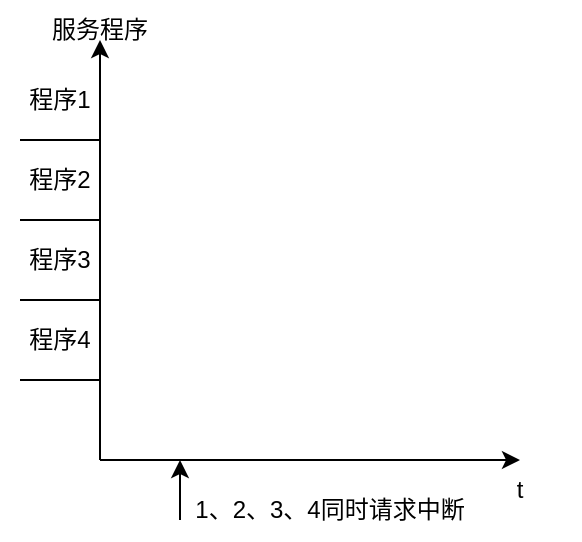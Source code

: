 <mxfile version="27.0.3">
  <diagram name="第 1 页" id="_LfCLD-BcLMhoeE9aArY">
    <mxGraphModel dx="946" dy="610" grid="1" gridSize="10" guides="1" tooltips="1" connect="1" arrows="1" fold="1" page="1" pageScale="1" pageWidth="827" pageHeight="1169" math="0" shadow="0">
      <root>
        <mxCell id="0" />
        <mxCell id="1" parent="0" />
        <mxCell id="TkF-Xqs8CujWrDTiWps--1" value="" style="endArrow=classic;html=1;rounded=0;" edge="1" parent="1">
          <mxGeometry width="50" height="50" relative="1" as="geometry">
            <mxPoint x="160" y="360" as="sourcePoint" />
            <mxPoint x="160" y="150" as="targetPoint" />
          </mxGeometry>
        </mxCell>
        <mxCell id="TkF-Xqs8CujWrDTiWps--2" value="" style="endArrow=classic;html=1;rounded=0;" edge="1" parent="1">
          <mxGeometry width="50" height="50" relative="1" as="geometry">
            <mxPoint x="160" y="360" as="sourcePoint" />
            <mxPoint x="370" y="360" as="targetPoint" />
          </mxGeometry>
        </mxCell>
        <mxCell id="TkF-Xqs8CujWrDTiWps--3" value="服务程序" style="text;html=1;align=center;verticalAlign=middle;whiteSpace=wrap;rounded=0;" vertex="1" parent="1">
          <mxGeometry x="130" y="130" width="60" height="30" as="geometry" />
        </mxCell>
        <mxCell id="TkF-Xqs8CujWrDTiWps--4" value="t" style="text;html=1;align=center;verticalAlign=middle;whiteSpace=wrap;rounded=0;" vertex="1" parent="1">
          <mxGeometry x="340" y="360" width="60" height="30" as="geometry" />
        </mxCell>
        <mxCell id="TkF-Xqs8CujWrDTiWps--7" value="" style="group" vertex="1" connectable="0" parent="1">
          <mxGeometry x="110" y="170" width="60" height="30" as="geometry" />
        </mxCell>
        <mxCell id="TkF-Xqs8CujWrDTiWps--5" value="" style="endArrow=none;html=1;rounded=0;" edge="1" parent="TkF-Xqs8CujWrDTiWps--7">
          <mxGeometry width="50" height="50" relative="1" as="geometry">
            <mxPoint x="10" y="30" as="sourcePoint" />
            <mxPoint x="50" y="30" as="targetPoint" />
          </mxGeometry>
        </mxCell>
        <mxCell id="TkF-Xqs8CujWrDTiWps--6" value="程序1" style="text;html=1;align=center;verticalAlign=middle;whiteSpace=wrap;rounded=0;" vertex="1" parent="TkF-Xqs8CujWrDTiWps--7">
          <mxGeometry width="60" height="20" as="geometry" />
        </mxCell>
        <mxCell id="TkF-Xqs8CujWrDTiWps--8" value="" style="group" vertex="1" connectable="0" parent="1">
          <mxGeometry x="110" y="210" width="60" height="30" as="geometry" />
        </mxCell>
        <mxCell id="TkF-Xqs8CujWrDTiWps--9" value="" style="endArrow=none;html=1;rounded=0;" edge="1" parent="TkF-Xqs8CujWrDTiWps--8">
          <mxGeometry width="50" height="50" relative="1" as="geometry">
            <mxPoint x="10" y="30" as="sourcePoint" />
            <mxPoint x="50" y="30" as="targetPoint" />
          </mxGeometry>
        </mxCell>
        <mxCell id="TkF-Xqs8CujWrDTiWps--10" value="程序2" style="text;html=1;align=center;verticalAlign=middle;whiteSpace=wrap;rounded=0;" vertex="1" parent="TkF-Xqs8CujWrDTiWps--8">
          <mxGeometry width="60" height="20" as="geometry" />
        </mxCell>
        <mxCell id="TkF-Xqs8CujWrDTiWps--11" value="" style="group" vertex="1" connectable="0" parent="1">
          <mxGeometry x="110" y="250" width="60" height="30" as="geometry" />
        </mxCell>
        <mxCell id="TkF-Xqs8CujWrDTiWps--12" value="" style="endArrow=none;html=1;rounded=0;" edge="1" parent="TkF-Xqs8CujWrDTiWps--11">
          <mxGeometry width="50" height="50" relative="1" as="geometry">
            <mxPoint x="10" y="30" as="sourcePoint" />
            <mxPoint x="50" y="30" as="targetPoint" />
          </mxGeometry>
        </mxCell>
        <mxCell id="TkF-Xqs8CujWrDTiWps--13" value="程序3" style="text;html=1;align=center;verticalAlign=middle;whiteSpace=wrap;rounded=0;" vertex="1" parent="TkF-Xqs8CujWrDTiWps--11">
          <mxGeometry width="60" height="20" as="geometry" />
        </mxCell>
        <mxCell id="TkF-Xqs8CujWrDTiWps--14" value="" style="group" vertex="1" connectable="0" parent="1">
          <mxGeometry x="110" y="290" width="60" height="30" as="geometry" />
        </mxCell>
        <mxCell id="TkF-Xqs8CujWrDTiWps--15" value="" style="endArrow=none;html=1;rounded=0;" edge="1" parent="TkF-Xqs8CujWrDTiWps--14">
          <mxGeometry width="50" height="50" relative="1" as="geometry">
            <mxPoint x="10" y="30" as="sourcePoint" />
            <mxPoint x="50" y="30" as="targetPoint" />
          </mxGeometry>
        </mxCell>
        <mxCell id="TkF-Xqs8CujWrDTiWps--16" value="程序4" style="text;html=1;align=center;verticalAlign=middle;whiteSpace=wrap;rounded=0;" vertex="1" parent="TkF-Xqs8CujWrDTiWps--14">
          <mxGeometry width="60" height="20" as="geometry" />
        </mxCell>
        <mxCell id="TkF-Xqs8CujWrDTiWps--17" value="" style="endArrow=classic;html=1;rounded=0;" edge="1" parent="1">
          <mxGeometry width="50" height="50" relative="1" as="geometry">
            <mxPoint x="200" y="390" as="sourcePoint" />
            <mxPoint x="200" y="360" as="targetPoint" />
          </mxGeometry>
        </mxCell>
        <mxCell id="TkF-Xqs8CujWrDTiWps--18" value="1、2、3、4同时请求中断" style="text;html=1;align=center;verticalAlign=middle;whiteSpace=wrap;rounded=0;" vertex="1" parent="1">
          <mxGeometry x="200" y="370" width="150" height="30" as="geometry" />
        </mxCell>
      </root>
    </mxGraphModel>
  </diagram>
</mxfile>
